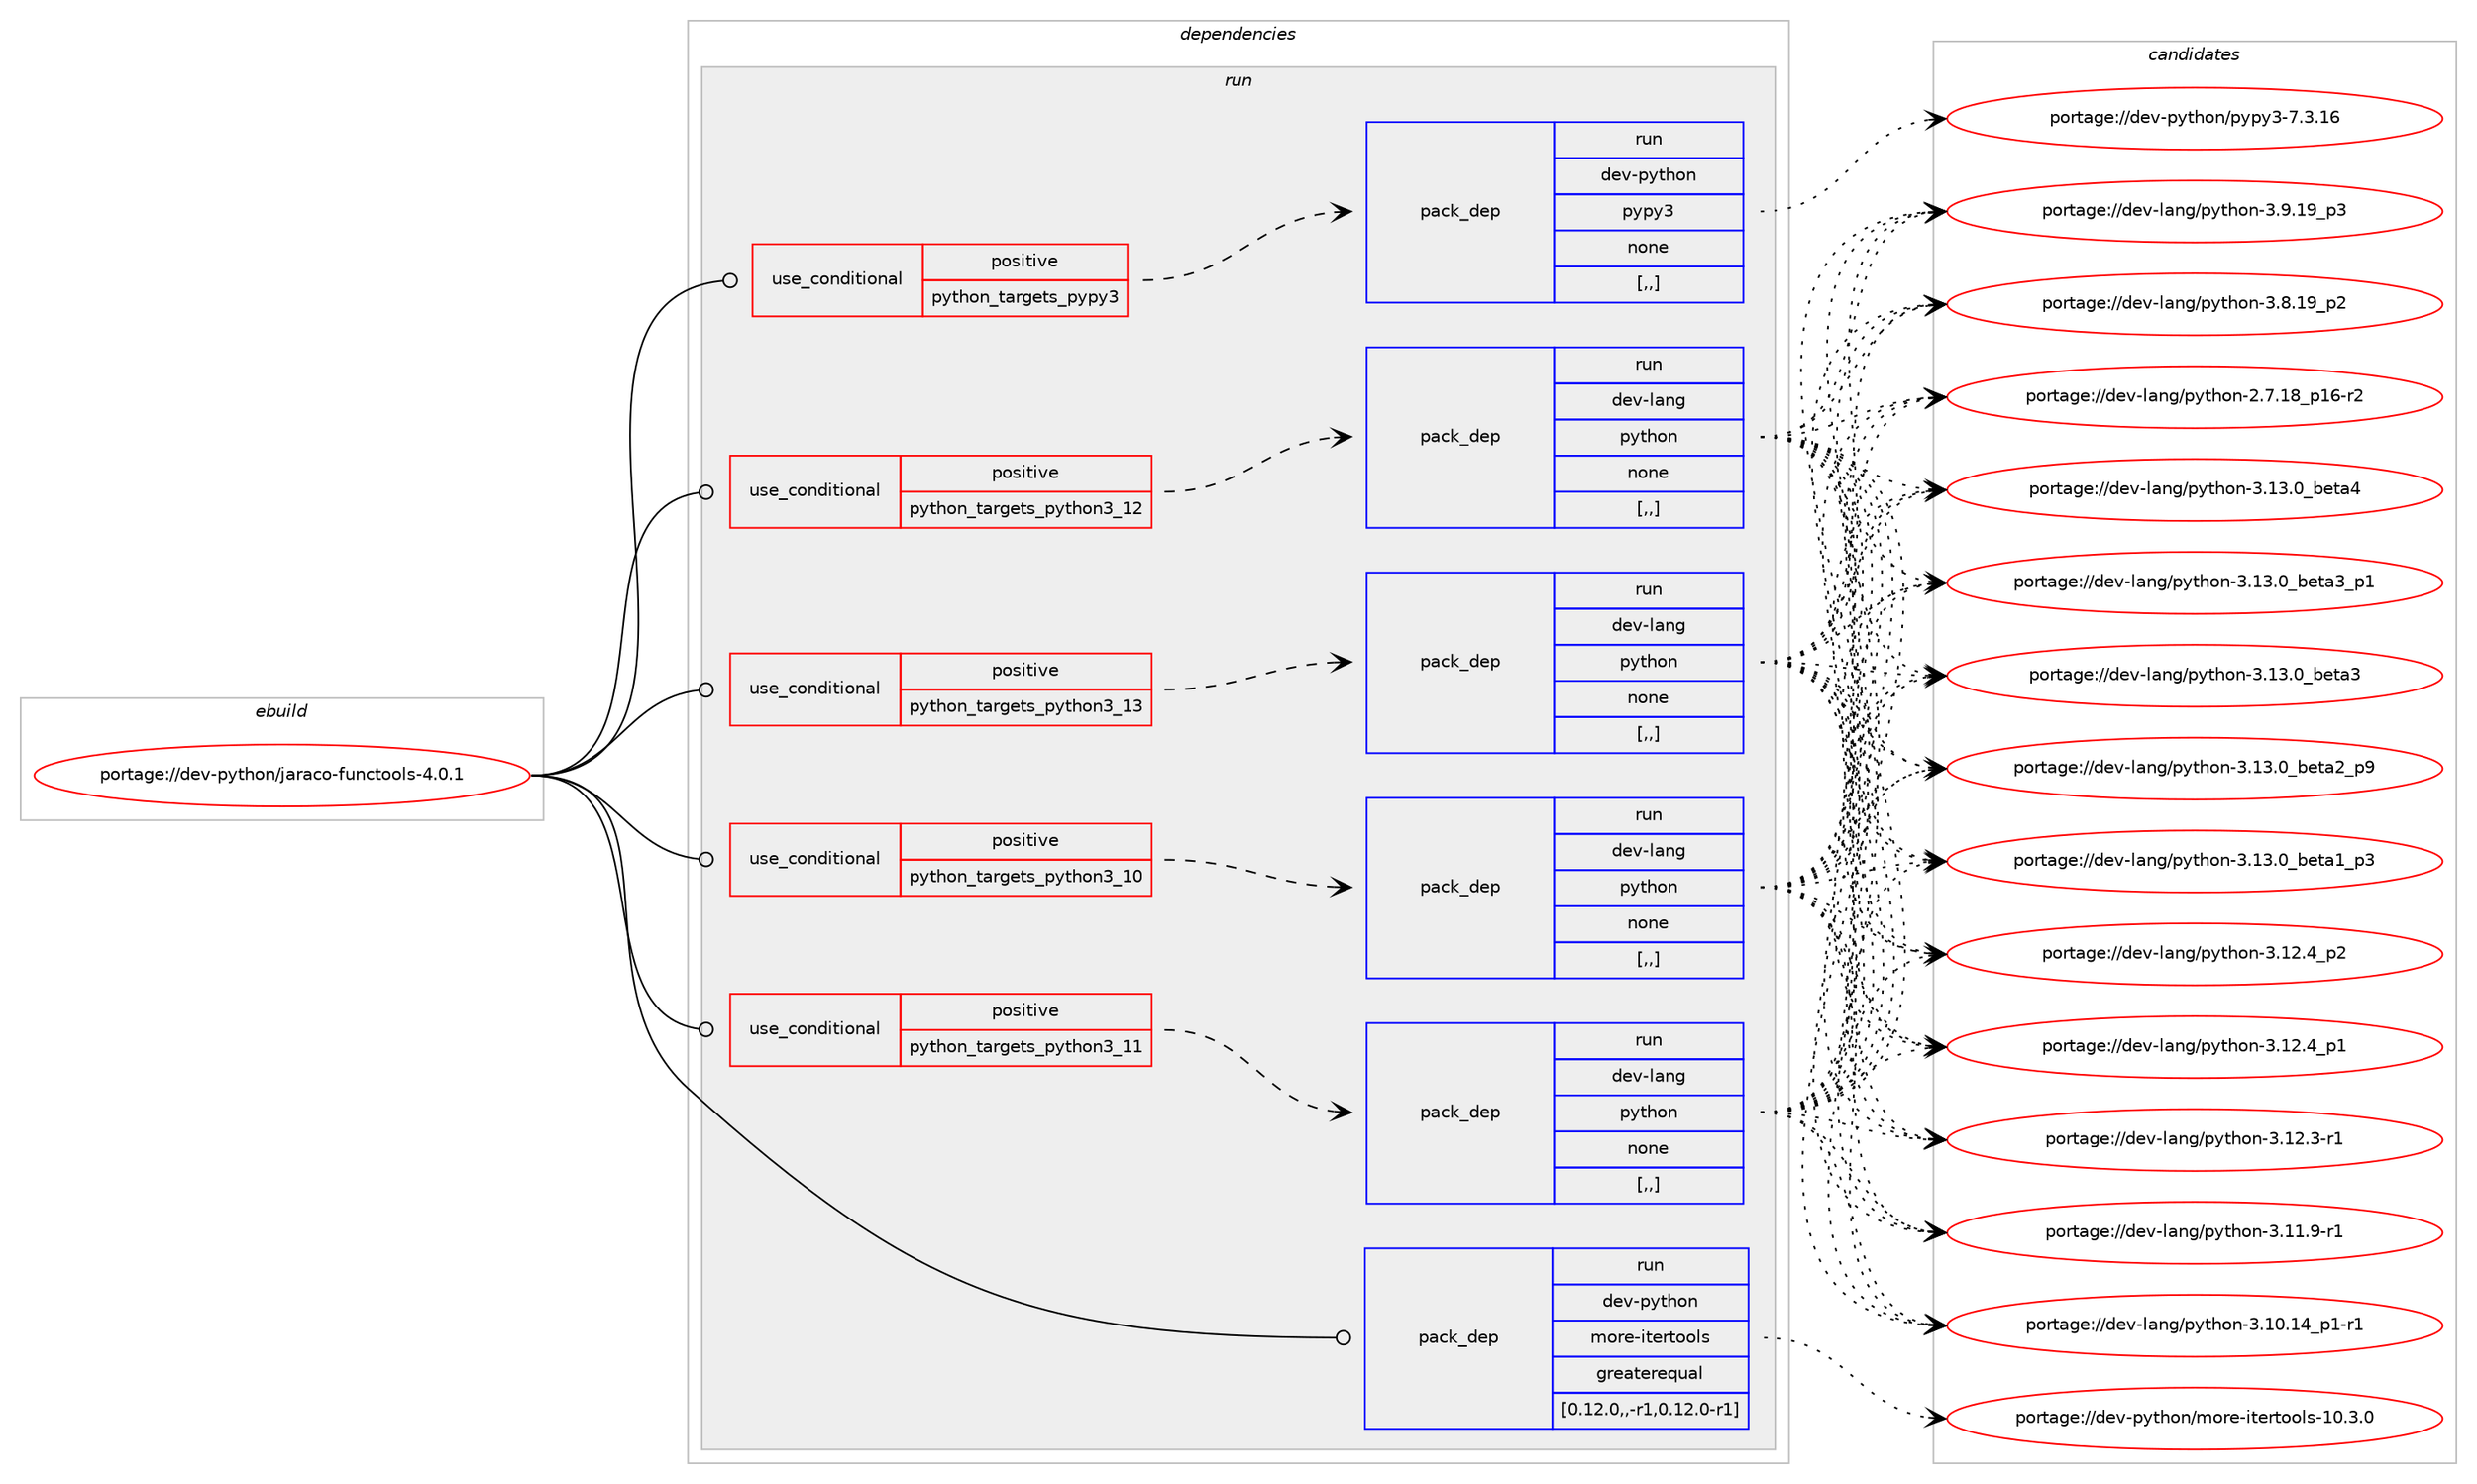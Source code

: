 digraph prolog {

# *************
# Graph options
# *************

newrank=true;
concentrate=true;
compound=true;
graph [rankdir=LR,fontname=Helvetica,fontsize=10,ranksep=1.5];#, ranksep=2.5, nodesep=0.2];
edge  [arrowhead=vee];
node  [fontname=Helvetica,fontsize=10];

# **********
# The ebuild
# **********

subgraph cluster_leftcol {
color=gray;
label=<<i>ebuild</i>>;
id [label="portage://dev-python/jaraco-functools-4.0.1", color=red, width=4, href="../dev-python/jaraco-functools-4.0.1.svg"];
}

# ****************
# The dependencies
# ****************

subgraph cluster_midcol {
color=gray;
label=<<i>dependencies</i>>;
subgraph cluster_compile {
fillcolor="#eeeeee";
style=filled;
label=<<i>compile</i>>;
}
subgraph cluster_compileandrun {
fillcolor="#eeeeee";
style=filled;
label=<<i>compile and run</i>>;
}
subgraph cluster_run {
fillcolor="#eeeeee";
style=filled;
label=<<i>run</i>>;
subgraph cond33826 {
dependency148926 [label=<<TABLE BORDER="0" CELLBORDER="1" CELLSPACING="0" CELLPADDING="4"><TR><TD ROWSPAN="3" CELLPADDING="10">use_conditional</TD></TR><TR><TD>positive</TD></TR><TR><TD>python_targets_pypy3</TD></TR></TABLE>>, shape=none, color=red];
subgraph pack113851 {
dependency148927 [label=<<TABLE BORDER="0" CELLBORDER="1" CELLSPACING="0" CELLPADDING="4" WIDTH="220"><TR><TD ROWSPAN="6" CELLPADDING="30">pack_dep</TD></TR><TR><TD WIDTH="110">run</TD></TR><TR><TD>dev-python</TD></TR><TR><TD>pypy3</TD></TR><TR><TD>none</TD></TR><TR><TD>[,,]</TD></TR></TABLE>>, shape=none, color=blue];
}
dependency148926:e -> dependency148927:w [weight=20,style="dashed",arrowhead="vee"];
}
id:e -> dependency148926:w [weight=20,style="solid",arrowhead="odot"];
subgraph cond33827 {
dependency148928 [label=<<TABLE BORDER="0" CELLBORDER="1" CELLSPACING="0" CELLPADDING="4"><TR><TD ROWSPAN="3" CELLPADDING="10">use_conditional</TD></TR><TR><TD>positive</TD></TR><TR><TD>python_targets_python3_10</TD></TR></TABLE>>, shape=none, color=red];
subgraph pack113852 {
dependency148929 [label=<<TABLE BORDER="0" CELLBORDER="1" CELLSPACING="0" CELLPADDING="4" WIDTH="220"><TR><TD ROWSPAN="6" CELLPADDING="30">pack_dep</TD></TR><TR><TD WIDTH="110">run</TD></TR><TR><TD>dev-lang</TD></TR><TR><TD>python</TD></TR><TR><TD>none</TD></TR><TR><TD>[,,]</TD></TR></TABLE>>, shape=none, color=blue];
}
dependency148928:e -> dependency148929:w [weight=20,style="dashed",arrowhead="vee"];
}
id:e -> dependency148928:w [weight=20,style="solid",arrowhead="odot"];
subgraph cond33828 {
dependency148930 [label=<<TABLE BORDER="0" CELLBORDER="1" CELLSPACING="0" CELLPADDING="4"><TR><TD ROWSPAN="3" CELLPADDING="10">use_conditional</TD></TR><TR><TD>positive</TD></TR><TR><TD>python_targets_python3_11</TD></TR></TABLE>>, shape=none, color=red];
subgraph pack113853 {
dependency148931 [label=<<TABLE BORDER="0" CELLBORDER="1" CELLSPACING="0" CELLPADDING="4" WIDTH="220"><TR><TD ROWSPAN="6" CELLPADDING="30">pack_dep</TD></TR><TR><TD WIDTH="110">run</TD></TR><TR><TD>dev-lang</TD></TR><TR><TD>python</TD></TR><TR><TD>none</TD></TR><TR><TD>[,,]</TD></TR></TABLE>>, shape=none, color=blue];
}
dependency148930:e -> dependency148931:w [weight=20,style="dashed",arrowhead="vee"];
}
id:e -> dependency148930:w [weight=20,style="solid",arrowhead="odot"];
subgraph cond33829 {
dependency148932 [label=<<TABLE BORDER="0" CELLBORDER="1" CELLSPACING="0" CELLPADDING="4"><TR><TD ROWSPAN="3" CELLPADDING="10">use_conditional</TD></TR><TR><TD>positive</TD></TR><TR><TD>python_targets_python3_12</TD></TR></TABLE>>, shape=none, color=red];
subgraph pack113854 {
dependency148933 [label=<<TABLE BORDER="0" CELLBORDER="1" CELLSPACING="0" CELLPADDING="4" WIDTH="220"><TR><TD ROWSPAN="6" CELLPADDING="30">pack_dep</TD></TR><TR><TD WIDTH="110">run</TD></TR><TR><TD>dev-lang</TD></TR><TR><TD>python</TD></TR><TR><TD>none</TD></TR><TR><TD>[,,]</TD></TR></TABLE>>, shape=none, color=blue];
}
dependency148932:e -> dependency148933:w [weight=20,style="dashed",arrowhead="vee"];
}
id:e -> dependency148932:w [weight=20,style="solid",arrowhead="odot"];
subgraph cond33830 {
dependency148934 [label=<<TABLE BORDER="0" CELLBORDER="1" CELLSPACING="0" CELLPADDING="4"><TR><TD ROWSPAN="3" CELLPADDING="10">use_conditional</TD></TR><TR><TD>positive</TD></TR><TR><TD>python_targets_python3_13</TD></TR></TABLE>>, shape=none, color=red];
subgraph pack113855 {
dependency148935 [label=<<TABLE BORDER="0" CELLBORDER="1" CELLSPACING="0" CELLPADDING="4" WIDTH="220"><TR><TD ROWSPAN="6" CELLPADDING="30">pack_dep</TD></TR><TR><TD WIDTH="110">run</TD></TR><TR><TD>dev-lang</TD></TR><TR><TD>python</TD></TR><TR><TD>none</TD></TR><TR><TD>[,,]</TD></TR></TABLE>>, shape=none, color=blue];
}
dependency148934:e -> dependency148935:w [weight=20,style="dashed",arrowhead="vee"];
}
id:e -> dependency148934:w [weight=20,style="solid",arrowhead="odot"];
subgraph pack113856 {
dependency148936 [label=<<TABLE BORDER="0" CELLBORDER="1" CELLSPACING="0" CELLPADDING="4" WIDTH="220"><TR><TD ROWSPAN="6" CELLPADDING="30">pack_dep</TD></TR><TR><TD WIDTH="110">run</TD></TR><TR><TD>dev-python</TD></TR><TR><TD>more-itertools</TD></TR><TR><TD>greaterequal</TD></TR><TR><TD>[0.12.0,,-r1,0.12.0-r1]</TD></TR></TABLE>>, shape=none, color=blue];
}
id:e -> dependency148936:w [weight=20,style="solid",arrowhead="odot"];
}
}

# **************
# The candidates
# **************

subgraph cluster_choices {
rank=same;
color=gray;
label=<<i>candidates</i>>;

subgraph choice113851 {
color=black;
nodesep=1;
choice10010111845112121116104111110471121211121215145554651464954 [label="portage://dev-python/pypy3-7.3.16", color=red, width=4,href="../dev-python/pypy3-7.3.16.svg"];
dependency148927:e -> choice10010111845112121116104111110471121211121215145554651464954:w [style=dotted,weight="100"];
}
subgraph choice113852 {
color=black;
nodesep=1;
choice1001011184510897110103471121211161041111104551464951464895981011169752 [label="portage://dev-lang/python-3.13.0_beta4", color=red, width=4,href="../dev-lang/python-3.13.0_beta4.svg"];
choice10010111845108971101034711212111610411111045514649514648959810111697519511249 [label="portage://dev-lang/python-3.13.0_beta3_p1", color=red, width=4,href="../dev-lang/python-3.13.0_beta3_p1.svg"];
choice1001011184510897110103471121211161041111104551464951464895981011169751 [label="portage://dev-lang/python-3.13.0_beta3", color=red, width=4,href="../dev-lang/python-3.13.0_beta3.svg"];
choice10010111845108971101034711212111610411111045514649514648959810111697509511257 [label="portage://dev-lang/python-3.13.0_beta2_p9", color=red, width=4,href="../dev-lang/python-3.13.0_beta2_p9.svg"];
choice10010111845108971101034711212111610411111045514649514648959810111697499511251 [label="portage://dev-lang/python-3.13.0_beta1_p3", color=red, width=4,href="../dev-lang/python-3.13.0_beta1_p3.svg"];
choice100101118451089711010347112121116104111110455146495046529511250 [label="portage://dev-lang/python-3.12.4_p2", color=red, width=4,href="../dev-lang/python-3.12.4_p2.svg"];
choice100101118451089711010347112121116104111110455146495046529511249 [label="portage://dev-lang/python-3.12.4_p1", color=red, width=4,href="../dev-lang/python-3.12.4_p1.svg"];
choice100101118451089711010347112121116104111110455146495046514511449 [label="portage://dev-lang/python-3.12.3-r1", color=red, width=4,href="../dev-lang/python-3.12.3-r1.svg"];
choice100101118451089711010347112121116104111110455146494946574511449 [label="portage://dev-lang/python-3.11.9-r1", color=red, width=4,href="../dev-lang/python-3.11.9-r1.svg"];
choice100101118451089711010347112121116104111110455146494846495295112494511449 [label="portage://dev-lang/python-3.10.14_p1-r1", color=red, width=4,href="../dev-lang/python-3.10.14_p1-r1.svg"];
choice100101118451089711010347112121116104111110455146574649579511251 [label="portage://dev-lang/python-3.9.19_p3", color=red, width=4,href="../dev-lang/python-3.9.19_p3.svg"];
choice100101118451089711010347112121116104111110455146564649579511250 [label="portage://dev-lang/python-3.8.19_p2", color=red, width=4,href="../dev-lang/python-3.8.19_p2.svg"];
choice100101118451089711010347112121116104111110455046554649569511249544511450 [label="portage://dev-lang/python-2.7.18_p16-r2", color=red, width=4,href="../dev-lang/python-2.7.18_p16-r2.svg"];
dependency148929:e -> choice1001011184510897110103471121211161041111104551464951464895981011169752:w [style=dotted,weight="100"];
dependency148929:e -> choice10010111845108971101034711212111610411111045514649514648959810111697519511249:w [style=dotted,weight="100"];
dependency148929:e -> choice1001011184510897110103471121211161041111104551464951464895981011169751:w [style=dotted,weight="100"];
dependency148929:e -> choice10010111845108971101034711212111610411111045514649514648959810111697509511257:w [style=dotted,weight="100"];
dependency148929:e -> choice10010111845108971101034711212111610411111045514649514648959810111697499511251:w [style=dotted,weight="100"];
dependency148929:e -> choice100101118451089711010347112121116104111110455146495046529511250:w [style=dotted,weight="100"];
dependency148929:e -> choice100101118451089711010347112121116104111110455146495046529511249:w [style=dotted,weight="100"];
dependency148929:e -> choice100101118451089711010347112121116104111110455146495046514511449:w [style=dotted,weight="100"];
dependency148929:e -> choice100101118451089711010347112121116104111110455146494946574511449:w [style=dotted,weight="100"];
dependency148929:e -> choice100101118451089711010347112121116104111110455146494846495295112494511449:w [style=dotted,weight="100"];
dependency148929:e -> choice100101118451089711010347112121116104111110455146574649579511251:w [style=dotted,weight="100"];
dependency148929:e -> choice100101118451089711010347112121116104111110455146564649579511250:w [style=dotted,weight="100"];
dependency148929:e -> choice100101118451089711010347112121116104111110455046554649569511249544511450:w [style=dotted,weight="100"];
}
subgraph choice113853 {
color=black;
nodesep=1;
choice1001011184510897110103471121211161041111104551464951464895981011169752 [label="portage://dev-lang/python-3.13.0_beta4", color=red, width=4,href="../dev-lang/python-3.13.0_beta4.svg"];
choice10010111845108971101034711212111610411111045514649514648959810111697519511249 [label="portage://dev-lang/python-3.13.0_beta3_p1", color=red, width=4,href="../dev-lang/python-3.13.0_beta3_p1.svg"];
choice1001011184510897110103471121211161041111104551464951464895981011169751 [label="portage://dev-lang/python-3.13.0_beta3", color=red, width=4,href="../dev-lang/python-3.13.0_beta3.svg"];
choice10010111845108971101034711212111610411111045514649514648959810111697509511257 [label="portage://dev-lang/python-3.13.0_beta2_p9", color=red, width=4,href="../dev-lang/python-3.13.0_beta2_p9.svg"];
choice10010111845108971101034711212111610411111045514649514648959810111697499511251 [label="portage://dev-lang/python-3.13.0_beta1_p3", color=red, width=4,href="../dev-lang/python-3.13.0_beta1_p3.svg"];
choice100101118451089711010347112121116104111110455146495046529511250 [label="portage://dev-lang/python-3.12.4_p2", color=red, width=4,href="../dev-lang/python-3.12.4_p2.svg"];
choice100101118451089711010347112121116104111110455146495046529511249 [label="portage://dev-lang/python-3.12.4_p1", color=red, width=4,href="../dev-lang/python-3.12.4_p1.svg"];
choice100101118451089711010347112121116104111110455146495046514511449 [label="portage://dev-lang/python-3.12.3-r1", color=red, width=4,href="../dev-lang/python-3.12.3-r1.svg"];
choice100101118451089711010347112121116104111110455146494946574511449 [label="portage://dev-lang/python-3.11.9-r1", color=red, width=4,href="../dev-lang/python-3.11.9-r1.svg"];
choice100101118451089711010347112121116104111110455146494846495295112494511449 [label="portage://dev-lang/python-3.10.14_p1-r1", color=red, width=4,href="../dev-lang/python-3.10.14_p1-r1.svg"];
choice100101118451089711010347112121116104111110455146574649579511251 [label="portage://dev-lang/python-3.9.19_p3", color=red, width=4,href="../dev-lang/python-3.9.19_p3.svg"];
choice100101118451089711010347112121116104111110455146564649579511250 [label="portage://dev-lang/python-3.8.19_p2", color=red, width=4,href="../dev-lang/python-3.8.19_p2.svg"];
choice100101118451089711010347112121116104111110455046554649569511249544511450 [label="portage://dev-lang/python-2.7.18_p16-r2", color=red, width=4,href="../dev-lang/python-2.7.18_p16-r2.svg"];
dependency148931:e -> choice1001011184510897110103471121211161041111104551464951464895981011169752:w [style=dotted,weight="100"];
dependency148931:e -> choice10010111845108971101034711212111610411111045514649514648959810111697519511249:w [style=dotted,weight="100"];
dependency148931:e -> choice1001011184510897110103471121211161041111104551464951464895981011169751:w [style=dotted,weight="100"];
dependency148931:e -> choice10010111845108971101034711212111610411111045514649514648959810111697509511257:w [style=dotted,weight="100"];
dependency148931:e -> choice10010111845108971101034711212111610411111045514649514648959810111697499511251:w [style=dotted,weight="100"];
dependency148931:e -> choice100101118451089711010347112121116104111110455146495046529511250:w [style=dotted,weight="100"];
dependency148931:e -> choice100101118451089711010347112121116104111110455146495046529511249:w [style=dotted,weight="100"];
dependency148931:e -> choice100101118451089711010347112121116104111110455146495046514511449:w [style=dotted,weight="100"];
dependency148931:e -> choice100101118451089711010347112121116104111110455146494946574511449:w [style=dotted,weight="100"];
dependency148931:e -> choice100101118451089711010347112121116104111110455146494846495295112494511449:w [style=dotted,weight="100"];
dependency148931:e -> choice100101118451089711010347112121116104111110455146574649579511251:w [style=dotted,weight="100"];
dependency148931:e -> choice100101118451089711010347112121116104111110455146564649579511250:w [style=dotted,weight="100"];
dependency148931:e -> choice100101118451089711010347112121116104111110455046554649569511249544511450:w [style=dotted,weight="100"];
}
subgraph choice113854 {
color=black;
nodesep=1;
choice1001011184510897110103471121211161041111104551464951464895981011169752 [label="portage://dev-lang/python-3.13.0_beta4", color=red, width=4,href="../dev-lang/python-3.13.0_beta4.svg"];
choice10010111845108971101034711212111610411111045514649514648959810111697519511249 [label="portage://dev-lang/python-3.13.0_beta3_p1", color=red, width=4,href="../dev-lang/python-3.13.0_beta3_p1.svg"];
choice1001011184510897110103471121211161041111104551464951464895981011169751 [label="portage://dev-lang/python-3.13.0_beta3", color=red, width=4,href="../dev-lang/python-3.13.0_beta3.svg"];
choice10010111845108971101034711212111610411111045514649514648959810111697509511257 [label="portage://dev-lang/python-3.13.0_beta2_p9", color=red, width=4,href="../dev-lang/python-3.13.0_beta2_p9.svg"];
choice10010111845108971101034711212111610411111045514649514648959810111697499511251 [label="portage://dev-lang/python-3.13.0_beta1_p3", color=red, width=4,href="../dev-lang/python-3.13.0_beta1_p3.svg"];
choice100101118451089711010347112121116104111110455146495046529511250 [label="portage://dev-lang/python-3.12.4_p2", color=red, width=4,href="../dev-lang/python-3.12.4_p2.svg"];
choice100101118451089711010347112121116104111110455146495046529511249 [label="portage://dev-lang/python-3.12.4_p1", color=red, width=4,href="../dev-lang/python-3.12.4_p1.svg"];
choice100101118451089711010347112121116104111110455146495046514511449 [label="portage://dev-lang/python-3.12.3-r1", color=red, width=4,href="../dev-lang/python-3.12.3-r1.svg"];
choice100101118451089711010347112121116104111110455146494946574511449 [label="portage://dev-lang/python-3.11.9-r1", color=red, width=4,href="../dev-lang/python-3.11.9-r1.svg"];
choice100101118451089711010347112121116104111110455146494846495295112494511449 [label="portage://dev-lang/python-3.10.14_p1-r1", color=red, width=4,href="../dev-lang/python-3.10.14_p1-r1.svg"];
choice100101118451089711010347112121116104111110455146574649579511251 [label="portage://dev-lang/python-3.9.19_p3", color=red, width=4,href="../dev-lang/python-3.9.19_p3.svg"];
choice100101118451089711010347112121116104111110455146564649579511250 [label="portage://dev-lang/python-3.8.19_p2", color=red, width=4,href="../dev-lang/python-3.8.19_p2.svg"];
choice100101118451089711010347112121116104111110455046554649569511249544511450 [label="portage://dev-lang/python-2.7.18_p16-r2", color=red, width=4,href="../dev-lang/python-2.7.18_p16-r2.svg"];
dependency148933:e -> choice1001011184510897110103471121211161041111104551464951464895981011169752:w [style=dotted,weight="100"];
dependency148933:e -> choice10010111845108971101034711212111610411111045514649514648959810111697519511249:w [style=dotted,weight="100"];
dependency148933:e -> choice1001011184510897110103471121211161041111104551464951464895981011169751:w [style=dotted,weight="100"];
dependency148933:e -> choice10010111845108971101034711212111610411111045514649514648959810111697509511257:w [style=dotted,weight="100"];
dependency148933:e -> choice10010111845108971101034711212111610411111045514649514648959810111697499511251:w [style=dotted,weight="100"];
dependency148933:e -> choice100101118451089711010347112121116104111110455146495046529511250:w [style=dotted,weight="100"];
dependency148933:e -> choice100101118451089711010347112121116104111110455146495046529511249:w [style=dotted,weight="100"];
dependency148933:e -> choice100101118451089711010347112121116104111110455146495046514511449:w [style=dotted,weight="100"];
dependency148933:e -> choice100101118451089711010347112121116104111110455146494946574511449:w [style=dotted,weight="100"];
dependency148933:e -> choice100101118451089711010347112121116104111110455146494846495295112494511449:w [style=dotted,weight="100"];
dependency148933:e -> choice100101118451089711010347112121116104111110455146574649579511251:w [style=dotted,weight="100"];
dependency148933:e -> choice100101118451089711010347112121116104111110455146564649579511250:w [style=dotted,weight="100"];
dependency148933:e -> choice100101118451089711010347112121116104111110455046554649569511249544511450:w [style=dotted,weight="100"];
}
subgraph choice113855 {
color=black;
nodesep=1;
choice1001011184510897110103471121211161041111104551464951464895981011169752 [label="portage://dev-lang/python-3.13.0_beta4", color=red, width=4,href="../dev-lang/python-3.13.0_beta4.svg"];
choice10010111845108971101034711212111610411111045514649514648959810111697519511249 [label="portage://dev-lang/python-3.13.0_beta3_p1", color=red, width=4,href="../dev-lang/python-3.13.0_beta3_p1.svg"];
choice1001011184510897110103471121211161041111104551464951464895981011169751 [label="portage://dev-lang/python-3.13.0_beta3", color=red, width=4,href="../dev-lang/python-3.13.0_beta3.svg"];
choice10010111845108971101034711212111610411111045514649514648959810111697509511257 [label="portage://dev-lang/python-3.13.0_beta2_p9", color=red, width=4,href="../dev-lang/python-3.13.0_beta2_p9.svg"];
choice10010111845108971101034711212111610411111045514649514648959810111697499511251 [label="portage://dev-lang/python-3.13.0_beta1_p3", color=red, width=4,href="../dev-lang/python-3.13.0_beta1_p3.svg"];
choice100101118451089711010347112121116104111110455146495046529511250 [label="portage://dev-lang/python-3.12.4_p2", color=red, width=4,href="../dev-lang/python-3.12.4_p2.svg"];
choice100101118451089711010347112121116104111110455146495046529511249 [label="portage://dev-lang/python-3.12.4_p1", color=red, width=4,href="../dev-lang/python-3.12.4_p1.svg"];
choice100101118451089711010347112121116104111110455146495046514511449 [label="portage://dev-lang/python-3.12.3-r1", color=red, width=4,href="../dev-lang/python-3.12.3-r1.svg"];
choice100101118451089711010347112121116104111110455146494946574511449 [label="portage://dev-lang/python-3.11.9-r1", color=red, width=4,href="../dev-lang/python-3.11.9-r1.svg"];
choice100101118451089711010347112121116104111110455146494846495295112494511449 [label="portage://dev-lang/python-3.10.14_p1-r1", color=red, width=4,href="../dev-lang/python-3.10.14_p1-r1.svg"];
choice100101118451089711010347112121116104111110455146574649579511251 [label="portage://dev-lang/python-3.9.19_p3", color=red, width=4,href="../dev-lang/python-3.9.19_p3.svg"];
choice100101118451089711010347112121116104111110455146564649579511250 [label="portage://dev-lang/python-3.8.19_p2", color=red, width=4,href="../dev-lang/python-3.8.19_p2.svg"];
choice100101118451089711010347112121116104111110455046554649569511249544511450 [label="portage://dev-lang/python-2.7.18_p16-r2", color=red, width=4,href="../dev-lang/python-2.7.18_p16-r2.svg"];
dependency148935:e -> choice1001011184510897110103471121211161041111104551464951464895981011169752:w [style=dotted,weight="100"];
dependency148935:e -> choice10010111845108971101034711212111610411111045514649514648959810111697519511249:w [style=dotted,weight="100"];
dependency148935:e -> choice1001011184510897110103471121211161041111104551464951464895981011169751:w [style=dotted,weight="100"];
dependency148935:e -> choice10010111845108971101034711212111610411111045514649514648959810111697509511257:w [style=dotted,weight="100"];
dependency148935:e -> choice10010111845108971101034711212111610411111045514649514648959810111697499511251:w [style=dotted,weight="100"];
dependency148935:e -> choice100101118451089711010347112121116104111110455146495046529511250:w [style=dotted,weight="100"];
dependency148935:e -> choice100101118451089711010347112121116104111110455146495046529511249:w [style=dotted,weight="100"];
dependency148935:e -> choice100101118451089711010347112121116104111110455146495046514511449:w [style=dotted,weight="100"];
dependency148935:e -> choice100101118451089711010347112121116104111110455146494946574511449:w [style=dotted,weight="100"];
dependency148935:e -> choice100101118451089711010347112121116104111110455146494846495295112494511449:w [style=dotted,weight="100"];
dependency148935:e -> choice100101118451089711010347112121116104111110455146574649579511251:w [style=dotted,weight="100"];
dependency148935:e -> choice100101118451089711010347112121116104111110455146564649579511250:w [style=dotted,weight="100"];
dependency148935:e -> choice100101118451089711010347112121116104111110455046554649569511249544511450:w [style=dotted,weight="100"];
}
subgraph choice113856 {
color=black;
nodesep=1;
choice10010111845112121116104111110471091111141014510511610111411611111110811545494846514648 [label="portage://dev-python/more-itertools-10.3.0", color=red, width=4,href="../dev-python/more-itertools-10.3.0.svg"];
dependency148936:e -> choice10010111845112121116104111110471091111141014510511610111411611111110811545494846514648:w [style=dotted,weight="100"];
}
}

}
